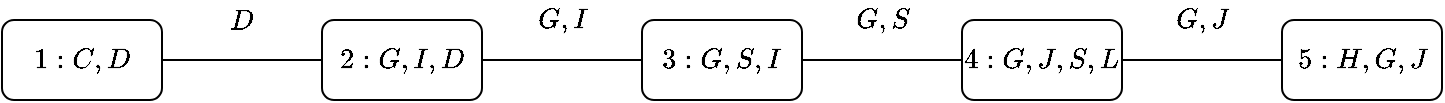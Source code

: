 <mxfile version="13.7.3" type="device"><diagram id="zTTTaE3IsM1tdjsDhaO0" name="Page-1"><mxGraphModel dx="1102" dy="552" grid="1" gridSize="10" guides="1" tooltips="1" connect="1" arrows="1" fold="1" page="1" pageScale="1" pageWidth="850" pageHeight="1100" math="1" shadow="0"><root><mxCell id="0"/><mxCell id="1" parent="0"/><mxCell id="_FEZ5DCk4E84Bp8Y2qSA-91" value="$$1:C,D$$" style="rounded=1;whiteSpace=wrap;html=1;" vertex="1" parent="1"><mxGeometry x="40" y="80" width="80" height="40" as="geometry"/></mxCell><mxCell id="_FEZ5DCk4E84Bp8Y2qSA-92" value="$$2:G,I,D$$" style="rounded=1;whiteSpace=wrap;html=1;" vertex="1" parent="1"><mxGeometry x="200" y="80" width="80" height="40" as="geometry"/></mxCell><mxCell id="_FEZ5DCk4E84Bp8Y2qSA-93" value="$$3:G,S,I$$" style="rounded=1;whiteSpace=wrap;html=1;" vertex="1" parent="1"><mxGeometry x="360" y="80" width="80" height="40" as="geometry"/></mxCell><mxCell id="_FEZ5DCk4E84Bp8Y2qSA-94" value="$$4:G,J,S,L$$" style="rounded=1;whiteSpace=wrap;html=1;" vertex="1" parent="1"><mxGeometry x="520" y="80" width="80" height="40" as="geometry"/></mxCell><mxCell id="_FEZ5DCk4E84Bp8Y2qSA-95" value="$$5:H,G,J$$" style="rounded=1;whiteSpace=wrap;html=1;" vertex="1" parent="1"><mxGeometry x="680" y="80" width="80" height="40" as="geometry"/></mxCell><mxCell id="_FEZ5DCk4E84Bp8Y2qSA-96" value="" style="endArrow=none;html=1;exitX=1;exitY=0.5;exitDx=0;exitDy=0;entryX=0;entryY=0.5;entryDx=0;entryDy=0;" edge="1" parent="1" source="_FEZ5DCk4E84Bp8Y2qSA-91" target="_FEZ5DCk4E84Bp8Y2qSA-92"><mxGeometry width="50" height="50" relative="1" as="geometry"><mxPoint x="370" y="290" as="sourcePoint"/><mxPoint x="420" y="240" as="targetPoint"/></mxGeometry></mxCell><mxCell id="_FEZ5DCk4E84Bp8Y2qSA-97" value="" style="endArrow=none;html=1;exitX=1;exitY=0.5;exitDx=0;exitDy=0;entryX=0;entryY=0.5;entryDx=0;entryDy=0;" edge="1" parent="1" source="_FEZ5DCk4E84Bp8Y2qSA-92" target="_FEZ5DCk4E84Bp8Y2qSA-93"><mxGeometry width="50" height="50" relative="1" as="geometry"><mxPoint x="370" y="290" as="sourcePoint"/><mxPoint x="420" y="240" as="targetPoint"/></mxGeometry></mxCell><mxCell id="_FEZ5DCk4E84Bp8Y2qSA-98" value="" style="endArrow=none;html=1;exitX=1;exitY=0.5;exitDx=0;exitDy=0;entryX=0;entryY=0.5;entryDx=0;entryDy=0;" edge="1" parent="1" source="_FEZ5DCk4E84Bp8Y2qSA-93" target="_FEZ5DCk4E84Bp8Y2qSA-94"><mxGeometry width="50" height="50" relative="1" as="geometry"><mxPoint x="370" y="290" as="sourcePoint"/><mxPoint x="420" y="240" as="targetPoint"/></mxGeometry></mxCell><mxCell id="_FEZ5DCk4E84Bp8Y2qSA-99" value="" style="endArrow=none;html=1;exitX=1;exitY=0.5;exitDx=0;exitDy=0;entryX=0;entryY=0.5;entryDx=0;entryDy=0;" edge="1" parent="1" source="_FEZ5DCk4E84Bp8Y2qSA-94" target="_FEZ5DCk4E84Bp8Y2qSA-95"><mxGeometry width="50" height="50" relative="1" as="geometry"><mxPoint x="370" y="290" as="sourcePoint"/><mxPoint x="420" y="240" as="targetPoint"/></mxGeometry></mxCell><mxCell id="_FEZ5DCk4E84Bp8Y2qSA-100" value="$$D$$" style="text;html=1;strokeColor=none;fillColor=none;align=center;verticalAlign=middle;whiteSpace=wrap;rounded=0;" vertex="1" parent="1"><mxGeometry x="140" y="70" width="40" height="20" as="geometry"/></mxCell><mxCell id="_FEZ5DCk4E84Bp8Y2qSA-101" value="$$G,I$$" style="text;html=1;strokeColor=none;fillColor=none;align=center;verticalAlign=middle;whiteSpace=wrap;rounded=0;" vertex="1" parent="1"><mxGeometry x="300" y="70" width="40" height="20" as="geometry"/></mxCell><mxCell id="_FEZ5DCk4E84Bp8Y2qSA-102" value="$$G,S$$" style="text;html=1;strokeColor=none;fillColor=none;align=center;verticalAlign=middle;whiteSpace=wrap;rounded=0;" vertex="1" parent="1"><mxGeometry x="460" y="70" width="40" height="20" as="geometry"/></mxCell><mxCell id="_FEZ5DCk4E84Bp8Y2qSA-103" value="$$G,J$$" style="text;html=1;strokeColor=none;fillColor=none;align=center;verticalAlign=middle;whiteSpace=wrap;rounded=0;" vertex="1" parent="1"><mxGeometry x="620" y="70" width="40" height="20" as="geometry"/></mxCell></root></mxGraphModel></diagram></mxfile>
